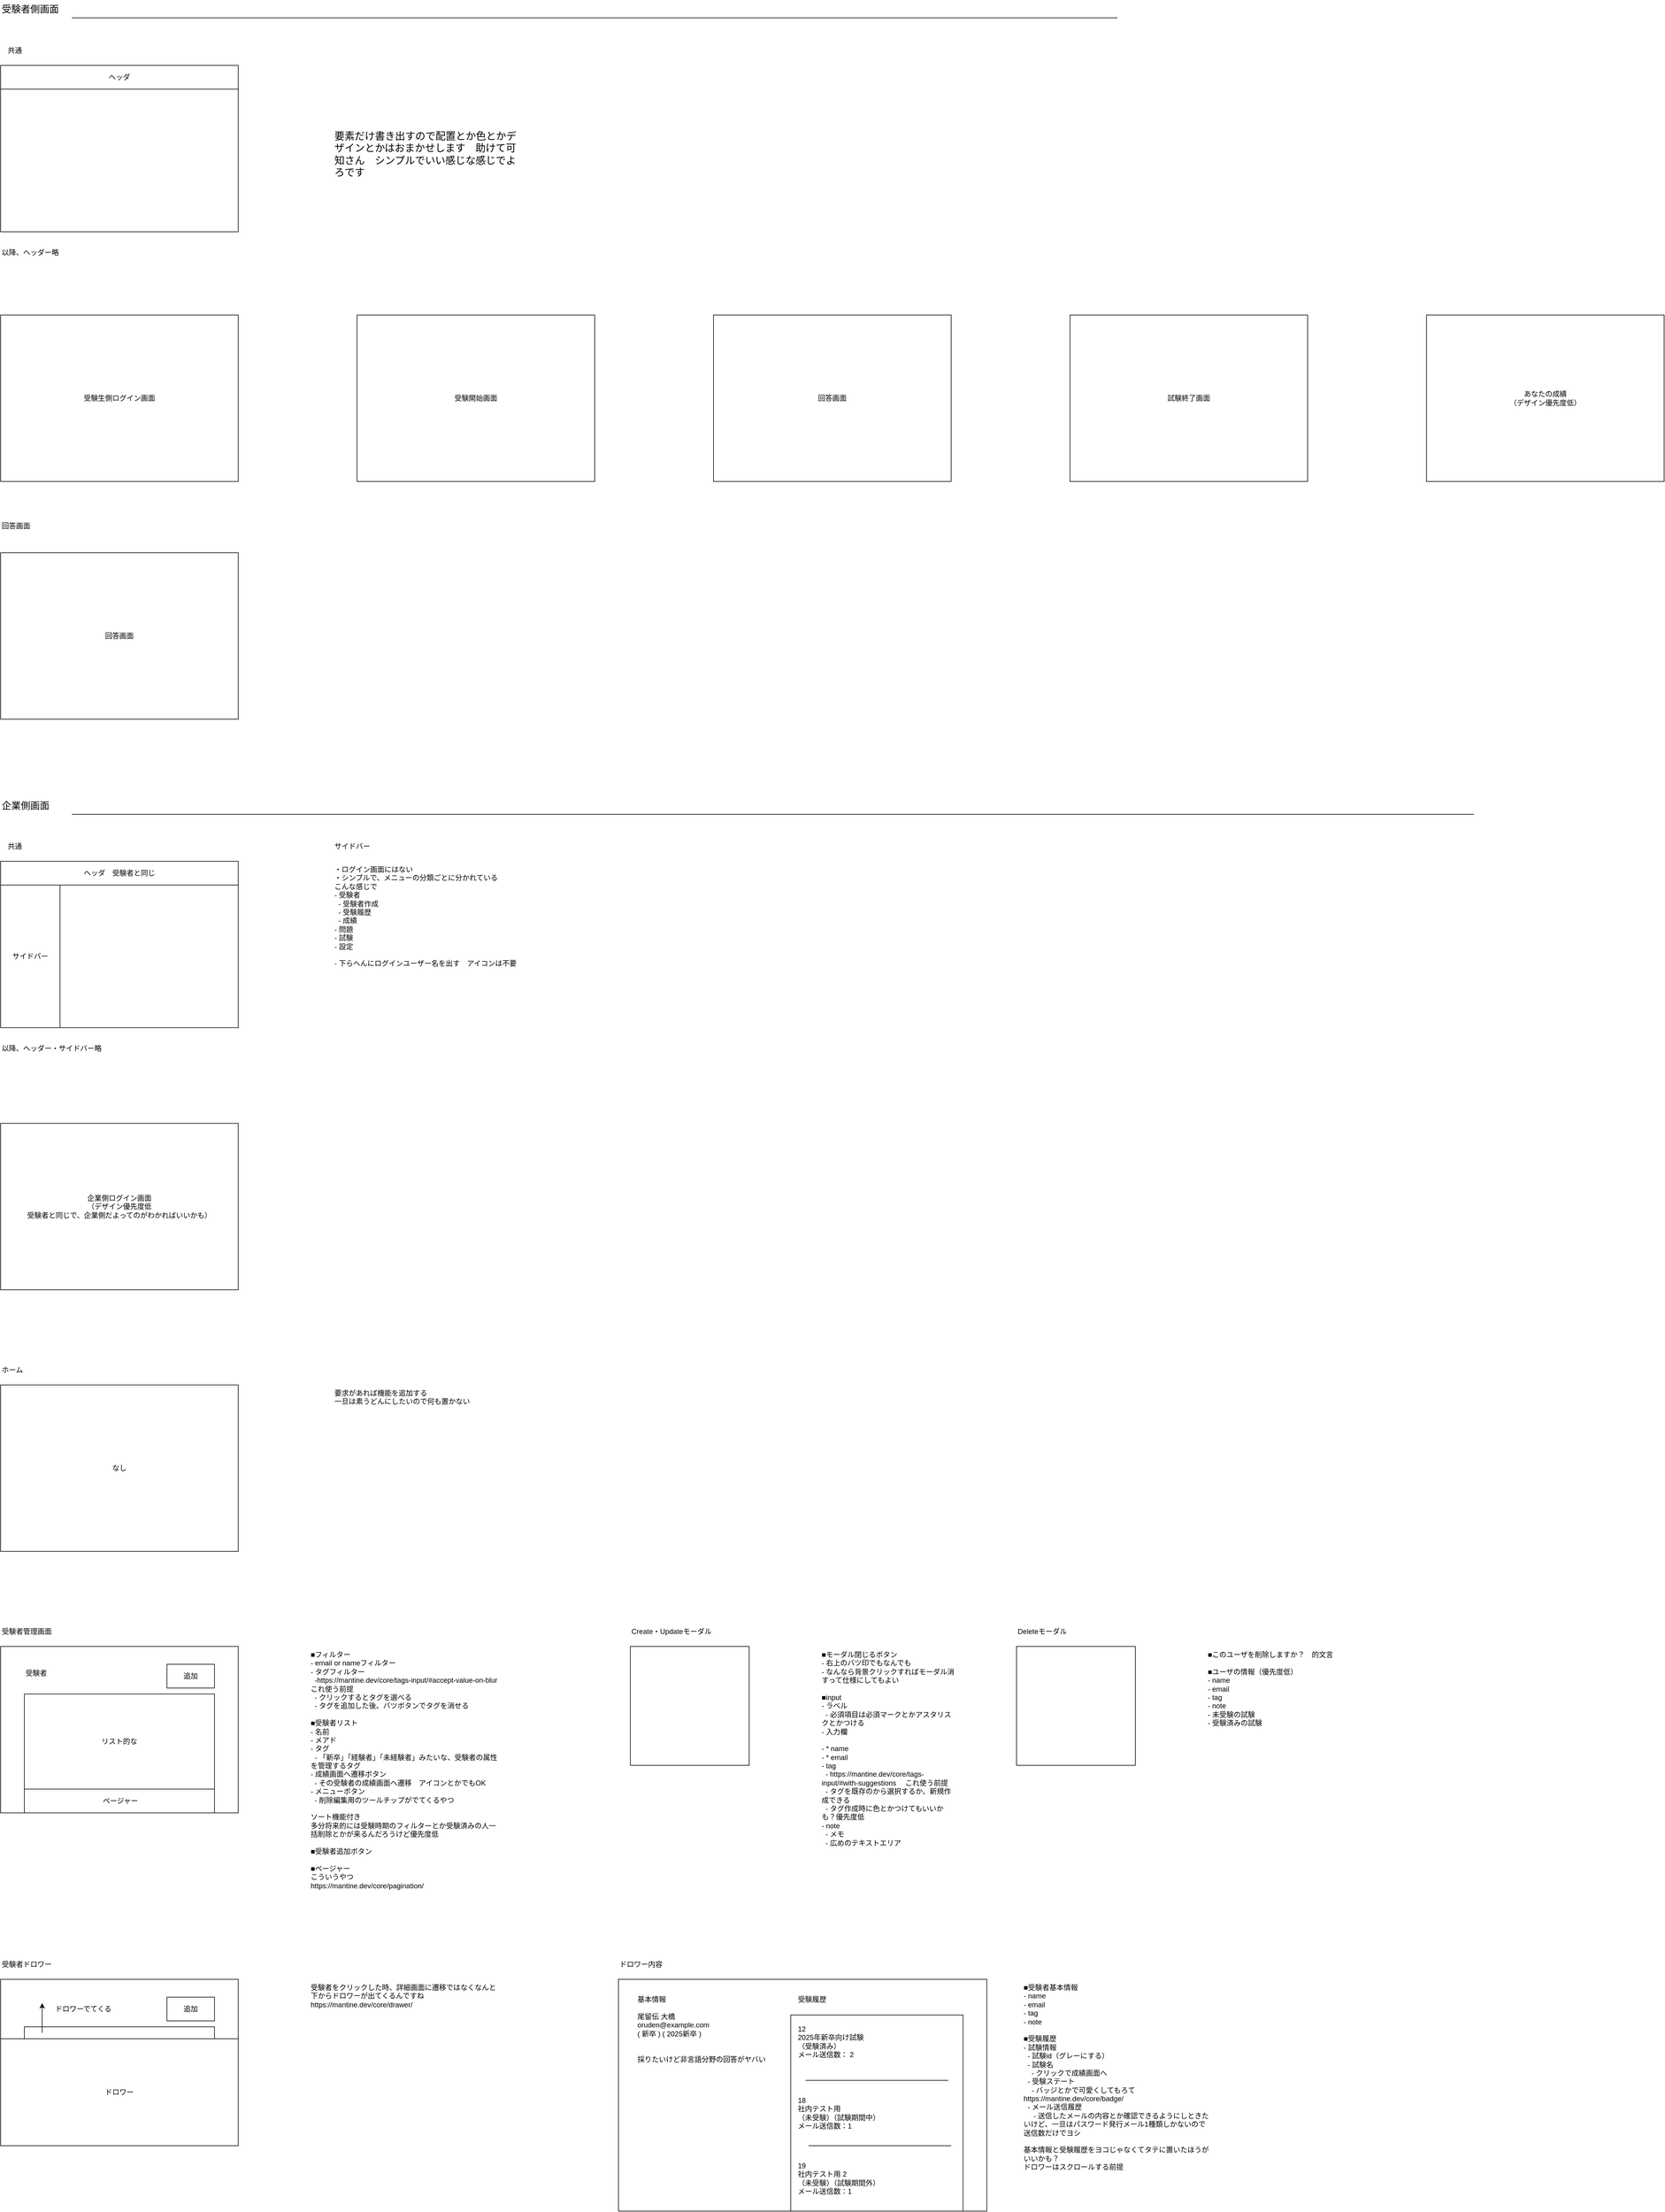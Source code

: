 <mxfile version="24.6.5" type="device">
  <diagram id="k0by66G6NU6gl-WKmSGM" name="ページ1">
    <mxGraphModel dx="1826" dy="2275" grid="1" gridSize="10" guides="1" tooltips="1" connect="1" arrows="1" fold="1" page="1" pageScale="1" pageWidth="827" pageHeight="1169" math="0" shadow="0">
      <root>
        <mxCell id="0" />
        <mxCell id="1" parent="0" />
        <mxCell id="zN_7OzC-4_wIDPigh8bY-1" value="受験生側ログイン画面" style="rounded=0;whiteSpace=wrap;html=1;fillColor=none;" parent="1" vertex="1">
          <mxGeometry x="120" y="280" width="400" height="280" as="geometry" />
        </mxCell>
        <mxCell id="zN_7OzC-4_wIDPigh8bY-2" value="受験開始画面" style="rounded=0;whiteSpace=wrap;html=1;fillColor=none;" parent="1" vertex="1">
          <mxGeometry x="720" y="280" width="400" height="280" as="geometry" />
        </mxCell>
        <mxCell id="zN_7OzC-4_wIDPigh8bY-3" value="回答画面" style="rounded=0;whiteSpace=wrap;html=1;fillColor=none;" parent="1" vertex="1">
          <mxGeometry x="1320" y="280" width="400" height="280" as="geometry" />
        </mxCell>
        <mxCell id="zN_7OzC-4_wIDPigh8bY-4" value="試験終了画面" style="rounded=0;whiteSpace=wrap;html=1;fillColor=none;" parent="1" vertex="1">
          <mxGeometry x="1920" y="280" width="400" height="280" as="geometry" />
        </mxCell>
        <mxCell id="zN_7OzC-4_wIDPigh8bY-5" value="あなたの成績&lt;div&gt;（デザイン優先度低）&lt;/div&gt;" style="rounded=0;whiteSpace=wrap;html=1;fillColor=none;" parent="1" vertex="1">
          <mxGeometry x="2520" y="280" width="400" height="280" as="geometry" />
        </mxCell>
        <mxCell id="zN_7OzC-4_wIDPigh8bY-6" value="受験者側画面" style="text;html=1;align=left;verticalAlign=middle;whiteSpace=wrap;rounded=0;fontSize=16;" parent="1" vertex="1">
          <mxGeometry x="120" y="-250" width="130" height="30" as="geometry" />
        </mxCell>
        <mxCell id="zN_7OzC-4_wIDPigh8bY-7" value="" style="endArrow=none;html=1;rounded=0;" parent="1" edge="1">
          <mxGeometry width="50" height="50" relative="1" as="geometry">
            <mxPoint x="240" y="-220" as="sourcePoint" />
            <mxPoint x="2000" y="-220" as="targetPoint" />
          </mxGeometry>
        </mxCell>
        <mxCell id="zN_7OzC-4_wIDPigh8bY-8" value="企業側画面" style="text;html=1;align=left;verticalAlign=middle;whiteSpace=wrap;rounded=0;fontSize=16;" parent="1" vertex="1">
          <mxGeometry x="120" y="1090" width="130" height="30" as="geometry" />
        </mxCell>
        <mxCell id="zN_7OzC-4_wIDPigh8bY-9" value="" style="endArrow=none;html=1;rounded=0;" parent="1" edge="1">
          <mxGeometry width="50" height="50" relative="1" as="geometry">
            <mxPoint x="240" y="1120" as="sourcePoint" />
            <mxPoint x="2600" y="1120" as="targetPoint" />
          </mxGeometry>
        </mxCell>
        <mxCell id="zN_7OzC-4_wIDPigh8bY-10" value="企業側ログイン画面&lt;div&gt;（デザイン優先度低&lt;/div&gt;&lt;div&gt;受験者と同じで、企業側だよってのがわかればいいかも）&lt;/div&gt;" style="rounded=0;whiteSpace=wrap;html=1;fillColor=none;" parent="1" vertex="1">
          <mxGeometry x="120" y="1640" width="400" height="280" as="geometry" />
        </mxCell>
        <mxCell id="zN_7OzC-4_wIDPigh8bY-12" value="" style="rounded=0;whiteSpace=wrap;html=1;fillColor=none;" parent="1" vertex="1">
          <mxGeometry x="120" y="1199" width="400" height="280" as="geometry" />
        </mxCell>
        <mxCell id="zN_7OzC-4_wIDPigh8bY-13" value="共通" style="text;html=1;align=left;verticalAlign=middle;whiteSpace=wrap;rounded=0;" parent="1" vertex="1">
          <mxGeometry x="130" y="1159" width="140" height="30" as="geometry" />
        </mxCell>
        <mxCell id="zN_7OzC-4_wIDPigh8bY-15" value="サイドバー" style="rounded=0;whiteSpace=wrap;html=1;fillColor=none;" parent="1" vertex="1">
          <mxGeometry x="120" y="1239" width="100" height="240" as="geometry" />
        </mxCell>
        <mxCell id="zN_7OzC-4_wIDPigh8bY-16" value="ヘッダ　受験者と同じ" style="rounded=0;whiteSpace=wrap;html=1;fillColor=none;" parent="1" vertex="1">
          <mxGeometry x="120" y="1199" width="400" height="40" as="geometry" />
        </mxCell>
        <mxCell id="zN_7OzC-4_wIDPigh8bY-17" value="サイドバー" style="text;html=1;align=left;verticalAlign=middle;whiteSpace=wrap;rounded=0;" parent="1" vertex="1">
          <mxGeometry x="680" y="1159" width="140" height="30" as="geometry" />
        </mxCell>
        <mxCell id="zN_7OzC-4_wIDPigh8bY-18" value="&lt;div&gt;・ログイン画面にはない&lt;/div&gt;・シンプルで、メニューの分類ごとに分かれている&lt;div&gt;こんな感じで&lt;br&gt;&lt;div&gt;- 受験者&lt;/div&gt;&lt;div&gt;&amp;nbsp; - 受験者作成&lt;/div&gt;&lt;div&gt;&amp;nbsp; - 受験履歴&lt;/div&gt;&lt;div&gt;&amp;nbsp; - 成績&lt;/div&gt;&lt;div&gt;&lt;div&gt;- 問題&lt;/div&gt;&lt;/div&gt;&lt;div&gt;- 試験&lt;/div&gt;&lt;div&gt;- 設定&lt;/div&gt;&lt;div&gt;&lt;br&gt;&lt;/div&gt;&lt;div&gt;- 下らへんにログインユーザー名を出す　アイコンは不要&lt;/div&gt;&lt;/div&gt;" style="text;html=1;align=left;verticalAlign=top;whiteSpace=wrap;rounded=0;" parent="1" vertex="1">
          <mxGeometry x="680" y="1199" width="320" height="241" as="geometry" />
        </mxCell>
        <mxCell id="zN_7OzC-4_wIDPigh8bY-19" value="なし" style="rounded=0;whiteSpace=wrap;html=1;fillColor=none;" parent="1" vertex="1">
          <mxGeometry x="120" y="2080" width="400" height="280" as="geometry" />
        </mxCell>
        <mxCell id="zN_7OzC-4_wIDPigh8bY-23" value="以降、ヘッダー・サイドバー略" style="text;html=1;align=left;verticalAlign=middle;whiteSpace=wrap;rounded=0;" parent="1" vertex="1">
          <mxGeometry x="120" y="1499" width="350" height="30" as="geometry" />
        </mxCell>
        <mxCell id="zN_7OzC-4_wIDPigh8bY-24" value="ホーム" style="text;html=1;align=left;verticalAlign=middle;whiteSpace=wrap;rounded=0;" parent="1" vertex="1">
          <mxGeometry x="120" y="2040" width="140" height="30" as="geometry" />
        </mxCell>
        <mxCell id="zN_7OzC-4_wIDPigh8bY-25" value="" style="rounded=0;whiteSpace=wrap;html=1;fillColor=none;" parent="1" vertex="1">
          <mxGeometry x="120" y="-140" width="400" height="280" as="geometry" />
        </mxCell>
        <mxCell id="zN_7OzC-4_wIDPigh8bY-26" value="共通" style="text;html=1;align=left;verticalAlign=middle;whiteSpace=wrap;rounded=0;" parent="1" vertex="1">
          <mxGeometry x="130" y="-180" width="140" height="30" as="geometry" />
        </mxCell>
        <mxCell id="zN_7OzC-4_wIDPigh8bY-28" value="ヘッダ" style="rounded=0;whiteSpace=wrap;html=1;fillColor=none;" parent="1" vertex="1">
          <mxGeometry x="120" y="-140" width="400" height="40" as="geometry" />
        </mxCell>
        <mxCell id="zN_7OzC-4_wIDPigh8bY-29" value="以降、ヘッダー略" style="text;html=1;align=left;verticalAlign=middle;whiteSpace=wrap;rounded=0;" parent="1" vertex="1">
          <mxGeometry x="120" y="160" width="350" height="30" as="geometry" />
        </mxCell>
        <mxCell id="BG62AUH-wRsbt14OVaal-1" value="" style="rounded=0;whiteSpace=wrap;html=1;fillColor=none;" parent="1" vertex="1">
          <mxGeometry x="120" y="2520" width="400" height="280" as="geometry" />
        </mxCell>
        <mxCell id="BG62AUH-wRsbt14OVaal-2" value="受験者管理画面" style="text;html=1;align=left;verticalAlign=middle;whiteSpace=wrap;rounded=0;" parent="1" vertex="1">
          <mxGeometry x="120" y="2480" width="140" height="30" as="geometry" />
        </mxCell>
        <mxCell id="OjUTvFWbkhc-5GFYd0Ob-1" value="要求があれば機能を追加する&lt;div&gt;一旦は素うどんにしたいので何も置かない&lt;/div&gt;" style="text;html=1;align=left;verticalAlign=top;whiteSpace=wrap;rounded=0;" parent="1" vertex="1">
          <mxGeometry x="680" y="2080" width="320" height="180" as="geometry" />
        </mxCell>
        <mxCell id="OjUTvFWbkhc-5GFYd0Ob-2" value="■フィルター&lt;br&gt;- email or nameフィルター&lt;br&gt;- タグフィルター&lt;br&gt;&amp;nbsp; -https://mantine.dev/core/tags-input/#accept-value-on-blur これ使う前提&lt;br&gt;&amp;nbsp; - クリックするとタグを選べる&lt;br&gt;&amp;nbsp; - タグを追加した後、バツボタンでタグを消せる&lt;br&gt;&lt;br&gt;■受験者リスト&lt;br&gt;&lt;div&gt;- 名前&lt;br&gt;- メアド&lt;br&gt;- タグ&lt;br&gt;&amp;nbsp; - 「新卒」「経験者」「未経験者」みたいな、受験者の属性を管理するタグ&lt;br&gt;- 成績画面へ遷移ボタン&lt;br&gt;&amp;nbsp; - その受験者の成績画面へ遷移　アイコンとかでもOK&lt;/div&gt;&lt;div&gt;- メニューボタン&lt;br&gt;&amp;nbsp; - 削除編集用のツールチップがでてくるやつ&lt;br&gt;&lt;br&gt;ソート機能付き&lt;br&gt;多分将来的には受験時期のフィルターとか受験済みの人一括削除とかが来るんだろうけど優先度低&lt;br&gt;&lt;br&gt;■受験者追加ボタン&lt;br&gt;&lt;br&gt;■ページャー&lt;br&gt;こういうやつ&lt;/div&gt;&lt;div&gt;https://mantine.dev/core/pagination/&lt;br&gt;&lt;/div&gt;" style="text;html=1;align=left;verticalAlign=top;whiteSpace=wrap;rounded=0;" parent="1" vertex="1">
          <mxGeometry x="640" y="2520" width="320" height="380" as="geometry" />
        </mxCell>
        <mxCell id="bsYNKNFRyK9_930fr4la-1" value="" style="rounded=0;whiteSpace=wrap;html=1;fillColor=none;" parent="1" vertex="1">
          <mxGeometry x="1180" y="2520" width="200" height="200" as="geometry" />
        </mxCell>
        <mxCell id="bsYNKNFRyK9_930fr4la-2" value="Create・Updateモーダル" style="text;html=1;align=left;verticalAlign=middle;whiteSpace=wrap;rounded=0;" parent="1" vertex="1">
          <mxGeometry x="1180" y="2480" width="140" height="30" as="geometry" />
        </mxCell>
        <mxCell id="bsYNKNFRyK9_930fr4la-3" value="■モーダル閉じるボタン&lt;div&gt;- 右上のバツ印でもなんでも&lt;/div&gt;&lt;div&gt;- なんなら背景クリックすればモーダル消すって仕様にしてもよい&lt;br&gt;&lt;br&gt;■input&lt;br&gt;- ラベル&lt;br&gt;&amp;nbsp; - 必須項目は必須マークとかアスタリスクとかつける&lt;br&gt;- 入力欄&lt;br&gt;&lt;br&gt;- * name&lt;br&gt;- * email&lt;br&gt;- tag&lt;br&gt;&amp;nbsp; - https://mantine.dev/core/tags-input/#with-suggestions 　これ使う前提&lt;br&gt;&amp;nbsp; - タグを既存のから選択するか、新規作成できる&lt;br&gt;&amp;nbsp; - タグ作成時に色とかつけてもいいかも？優先度低&lt;br&gt;- note&lt;br&gt;&amp;nbsp; - メモ&lt;br&gt;&amp;nbsp; - 広めのテキストエリア&lt;/div&gt;" style="text;html=1;align=left;verticalAlign=top;whiteSpace=wrap;rounded=0;" parent="1" vertex="1">
          <mxGeometry x="1500" y="2520" width="230" height="270" as="geometry" />
        </mxCell>
        <mxCell id="Y3Y5p0N6ZpjQIikqNfGl-5" value="" style="rounded=0;whiteSpace=wrap;html=1;fillColor=none;" parent="1" vertex="1">
          <mxGeometry x="1830" y="2520" width="200" height="200" as="geometry" />
        </mxCell>
        <mxCell id="Y3Y5p0N6ZpjQIikqNfGl-6" value="Deleteモーダル" style="text;html=1;align=left;verticalAlign=middle;whiteSpace=wrap;rounded=0;" parent="1" vertex="1">
          <mxGeometry x="1830" y="2480" width="140" height="30" as="geometry" />
        </mxCell>
        <mxCell id="Y3Y5p0N6ZpjQIikqNfGl-7" value="&lt;div&gt;■このユーザを削除しますか？　的文言&lt;br&gt;&lt;br&gt;&lt;/div&gt;&lt;div&gt;■ユーザの情報（優先度低）&lt;br&gt;- name&lt;br&gt;- email&lt;br&gt;- tag&lt;br&gt;- note&lt;br&gt;- 未受験の試験&lt;br&gt;- 受験済みの試験&lt;br&gt;&lt;/div&gt;" style="text;html=1;align=left;verticalAlign=top;whiteSpace=wrap;rounded=0;" parent="1" vertex="1">
          <mxGeometry x="2150" y="2520" width="220" height="180" as="geometry" />
        </mxCell>
        <mxCell id="Y3Y5p0N6ZpjQIikqNfGl-10" value="追加" style="rounded=0;whiteSpace=wrap;html=1;fillColor=none;" parent="1" vertex="1">
          <mxGeometry x="400" y="2550" width="80" height="40" as="geometry" />
        </mxCell>
        <mxCell id="Y3Y5p0N6ZpjQIikqNfGl-11" value="リスト的な" style="rounded=0;whiteSpace=wrap;html=1;fillColor=none;" parent="1" vertex="1">
          <mxGeometry x="160" y="2600" width="320" height="160" as="geometry" />
        </mxCell>
        <mxCell id="Y3Y5p0N6ZpjQIikqNfGl-12" value="&amp;nbsp;ページャー" style="rounded=0;whiteSpace=wrap;html=1;fillColor=none;" parent="1" vertex="1">
          <mxGeometry x="160" y="2760" width="320" height="40" as="geometry" />
        </mxCell>
        <mxCell id="Y3Y5p0N6ZpjQIikqNfGl-13" value="要素だけ書き出すので配置とか色とかデザインとかはおまかせします　助けて可知さん　シンプルでいい感じな感じでよろです" style="text;html=1;align=left;verticalAlign=middle;whiteSpace=wrap;rounded=0;fontSize=17;" parent="1" vertex="1">
          <mxGeometry x="680" y="-180" width="320" height="380" as="geometry" />
        </mxCell>
        <mxCell id="2ZWetD6m9sAQcYfEBP4A-1" value="" style="rounded=0;whiteSpace=wrap;html=1;fillColor=none;" parent="1" vertex="1">
          <mxGeometry x="120" y="3080" width="400" height="280" as="geometry" />
        </mxCell>
        <mxCell id="2ZWetD6m9sAQcYfEBP4A-2" value="受験者ドロワー" style="text;html=1;align=left;verticalAlign=middle;whiteSpace=wrap;rounded=0;" parent="1" vertex="1">
          <mxGeometry x="120" y="3040" width="140" height="30" as="geometry" />
        </mxCell>
        <mxCell id="2ZWetD6m9sAQcYfEBP4A-3" value="追加" style="rounded=0;whiteSpace=wrap;html=1;fillColor=none;" parent="1" vertex="1">
          <mxGeometry x="400" y="3110" width="80" height="40" as="geometry" />
        </mxCell>
        <mxCell id="2ZWetD6m9sAQcYfEBP4A-4" value="リスト的な" style="rounded=0;whiteSpace=wrap;html=1;fillColor=none;" parent="1" vertex="1">
          <mxGeometry x="160" y="3160" width="320" height="160" as="geometry" />
        </mxCell>
        <mxCell id="2ZWetD6m9sAQcYfEBP4A-5" value="&amp;nbsp;ページャー" style="rounded=0;whiteSpace=wrap;html=1;fillColor=none;" parent="1" vertex="1">
          <mxGeometry x="160" y="3320" width="320" height="40" as="geometry" />
        </mxCell>
        <mxCell id="2ZWetD6m9sAQcYfEBP4A-6" value="&lt;div&gt;受験者をクリックした時、詳細画面に遷移ではなくなんと下からドロワーが出てくるんですね&lt;/div&gt;&lt;div&gt;https://mantine.dev/core/drawer/&lt;br&gt;&lt;/div&gt;&lt;div&gt;&lt;br&gt;&lt;/div&gt;&lt;div&gt;&lt;br&gt;&lt;/div&gt;" style="text;html=1;align=left;verticalAlign=top;whiteSpace=wrap;rounded=0;" parent="1" vertex="1">
          <mxGeometry x="640" y="3080" width="320" height="240" as="geometry" />
        </mxCell>
        <mxCell id="2ZWetD6m9sAQcYfEBP4A-7" value="ドロワー" style="rounded=0;whiteSpace=wrap;html=1;" parent="1" vertex="1">
          <mxGeometry x="120" y="3180" width="400" height="180" as="geometry" />
        </mxCell>
        <mxCell id="2ZWetD6m9sAQcYfEBP4A-8" value="" style="endArrow=classic;html=1;rounded=0;entryX=0.175;entryY=0.143;entryDx=0;entryDy=0;entryPerimeter=0;" parent="1" target="2ZWetD6m9sAQcYfEBP4A-1" edge="1">
          <mxGeometry width="50" height="50" relative="1" as="geometry">
            <mxPoint x="190" y="3170" as="sourcePoint" />
            <mxPoint x="240" y="3120" as="targetPoint" />
          </mxGeometry>
        </mxCell>
        <mxCell id="2ZWetD6m9sAQcYfEBP4A-9" value="ドロワーでてくる" style="text;html=1;align=left;verticalAlign=middle;whiteSpace=wrap;rounded=0;" parent="1" vertex="1">
          <mxGeometry x="210" y="3115" width="140" height="30" as="geometry" />
        </mxCell>
        <mxCell id="2ZWetD6m9sAQcYfEBP4A-10" value="" style="rounded=0;whiteSpace=wrap;html=1;" parent="1" vertex="1">
          <mxGeometry x="1160" y="3080" width="620" height="390" as="geometry" />
        </mxCell>
        <mxCell id="2ZWetD6m9sAQcYfEBP4A-11" value="ドロワー内容" style="text;html=1;align=left;verticalAlign=middle;whiteSpace=wrap;rounded=0;" parent="1" vertex="1">
          <mxGeometry x="1160" y="3040" width="140" height="30" as="geometry" />
        </mxCell>
        <mxCell id="2ZWetD6m9sAQcYfEBP4A-12" value="&lt;div&gt;&lt;span style=&quot;background-color: initial;&quot;&gt;■受験者基本情報&lt;/span&gt;&lt;br&gt;&lt;/div&gt;&lt;div&gt;- name&lt;br&gt;- email&lt;br&gt;- tag&lt;br&gt;- note&lt;/div&gt;&lt;div&gt;&lt;br&gt;■受験履歴&lt;br&gt;- 試験情報&lt;br&gt;&amp;nbsp; - 試験id（グレーにする）&lt;br&gt;&amp;nbsp; - 試験名&lt;br&gt;&amp;nbsp; &amp;nbsp; - クリックで成績画面へ&lt;br&gt;&amp;nbsp; - 受験ステート&lt;br&gt;&amp;nbsp; &amp;nbsp; - バッジとかで可愛くしてもろて　https://mantine.dev/core/badge/&lt;/div&gt;&lt;div&gt;&amp;nbsp; - メール送信履歴&lt;br&gt;&amp;nbsp; &amp;nbsp; &amp;nbsp;- 送信したメールの内容とか確認できるようにしときたいけど、一旦はパスワード発行メール1種類しかないので送信数だけでヨシ&lt;/div&gt;&lt;div&gt;&lt;br&gt;基本情報と受験履歴をヨコじゃなくてタテに置いたほうがいいかも？&lt;br&gt;ドロワーはスクロールする前提&lt;br&gt;&lt;br&gt;&lt;/div&gt;" style="text;html=1;align=left;verticalAlign=top;whiteSpace=wrap;rounded=0;" parent="1" vertex="1">
          <mxGeometry x="1840" y="3080" width="320" height="330" as="geometry" />
        </mxCell>
        <mxCell id="2ZWetD6m9sAQcYfEBP4A-13" value="受験者" style="text;html=1;align=left;verticalAlign=middle;whiteSpace=wrap;rounded=0;" parent="1" vertex="1">
          <mxGeometry x="160" y="2550" width="140" height="30" as="geometry" />
        </mxCell>
        <mxCell id="2ZWetD6m9sAQcYfEBP4A-14" value="基本情報&lt;br&gt;&lt;div&gt;&lt;br&gt;尾留伝 大橋&lt;br&gt;oruden@example.com&lt;br&gt;( 新卒 ) ( 2025新卒 )&lt;br&gt;&lt;br&gt;&lt;br&gt;採りたいけど非言語分野の回答がヤバい&lt;br&gt;&lt;/div&gt;" style="text;html=1;align=left;verticalAlign=top;whiteSpace=wrap;rounded=0;" parent="1" vertex="1">
          <mxGeometry x="1190" y="3100" width="240" height="160" as="geometry" />
        </mxCell>
        <mxCell id="2ZWetD6m9sAQcYfEBP4A-18" value="" style="rounded=0;whiteSpace=wrap;html=1;fillColor=none;" parent="1" vertex="1">
          <mxGeometry x="1450" y="3140" width="290" height="330" as="geometry" />
        </mxCell>
        <mxCell id="2ZWetD6m9sAQcYfEBP4A-19" value="受験履歴" style="text;html=1;align=left;verticalAlign=top;whiteSpace=wrap;rounded=0;" parent="1" vertex="1">
          <mxGeometry x="1460" y="3100" width="240" height="30" as="geometry" />
        </mxCell>
        <mxCell id="2ZWetD6m9sAQcYfEBP4A-20" value="12&lt;br&gt;2025年新卒向け試験&lt;br&gt;（受験済み）&lt;div&gt;メール送信数： 2&lt;br&gt;&lt;br&gt;&lt;/div&gt;" style="text;html=1;align=left;verticalAlign=top;whiteSpace=wrap;rounded=0;" parent="1" vertex="1">
          <mxGeometry x="1460" y="3150" width="240" height="50" as="geometry" />
        </mxCell>
        <mxCell id="2ZWetD6m9sAQcYfEBP4A-22" value="18&lt;br&gt;社内テスト用&lt;br&gt;（未受験）（試験期間中）&lt;br&gt;メール送信数：1" style="text;html=1;align=left;verticalAlign=top;whiteSpace=wrap;rounded=0;" parent="1" vertex="1">
          <mxGeometry x="1460" y="3270" width="240" height="50" as="geometry" />
        </mxCell>
        <mxCell id="2ZWetD6m9sAQcYfEBP4A-23" value="19&lt;br&gt;社内テスト用 2&lt;br&gt;（未受験）（試験期間外）&lt;br&gt;メール送信数：1" style="text;html=1;align=left;verticalAlign=top;whiteSpace=wrap;rounded=0;" parent="1" vertex="1">
          <mxGeometry x="1460" y="3380" width="240" height="50" as="geometry" />
        </mxCell>
        <mxCell id="2ZWetD6m9sAQcYfEBP4A-24" value="" style="endArrow=none;html=1;rounded=0;" parent="1" edge="1">
          <mxGeometry width="50" height="50" relative="1" as="geometry">
            <mxPoint x="1475" y="3250" as="sourcePoint" />
            <mxPoint x="1715" y="3250" as="targetPoint" />
          </mxGeometry>
        </mxCell>
        <mxCell id="2ZWetD6m9sAQcYfEBP4A-25" value="" style="endArrow=none;html=1;rounded=0;" parent="1" edge="1">
          <mxGeometry width="50" height="50" relative="1" as="geometry">
            <mxPoint x="1480" y="3360" as="sourcePoint" />
            <mxPoint x="1720" y="3360" as="targetPoint" />
          </mxGeometry>
        </mxCell>
        <mxCell id="oB426RifMvSdbvtEAGv8-1" value="回答画面" style="rounded=0;whiteSpace=wrap;html=1;fillColor=none;" vertex="1" parent="1">
          <mxGeometry x="120" y="680" width="400" height="280" as="geometry" />
        </mxCell>
        <mxCell id="oB426RifMvSdbvtEAGv8-2" value="回答画面" style="text;html=1;align=left;verticalAlign=middle;whiteSpace=wrap;rounded=0;" vertex="1" parent="1">
          <mxGeometry x="120" y="620" width="140" height="30" as="geometry" />
        </mxCell>
      </root>
    </mxGraphModel>
  </diagram>
</mxfile>

